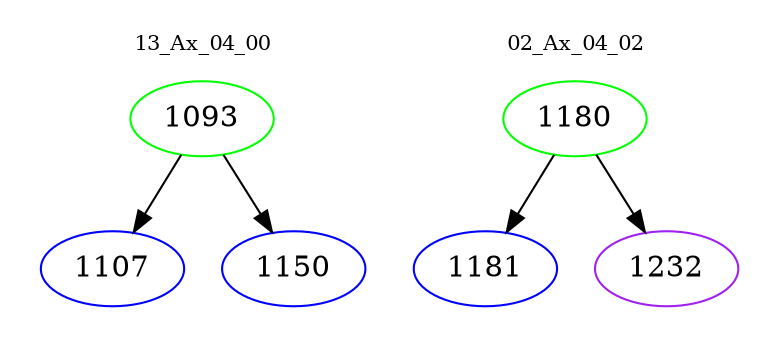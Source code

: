 digraph{
subgraph cluster_0 {
color = white
label = "13_Ax_04_00";
fontsize=10;
T0_1093 [label="1093", color="green"]
T0_1093 -> T0_1107 [color="black"]
T0_1107 [label="1107", color="blue"]
T0_1093 -> T0_1150 [color="black"]
T0_1150 [label="1150", color="blue"]
}
subgraph cluster_1 {
color = white
label = "02_Ax_04_02";
fontsize=10;
T1_1180 [label="1180", color="green"]
T1_1180 -> T1_1181 [color="black"]
T1_1181 [label="1181", color="blue"]
T1_1180 -> T1_1232 [color="black"]
T1_1232 [label="1232", color="purple"]
}
}
